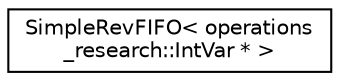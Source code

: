 digraph "Graphical Class Hierarchy"
{
 // LATEX_PDF_SIZE
  edge [fontname="Helvetica",fontsize="10",labelfontname="Helvetica",labelfontsize="10"];
  node [fontname="Helvetica",fontsize="10",shape=record];
  rankdir="LR";
  Node0 [label="SimpleRevFIFO\< operations\l_research::IntVar * \>",height=0.2,width=0.4,color="black", fillcolor="white", style="filled",URL="$classoperations__research_1_1_simple_rev_f_i_f_o.html",tooltip=" "];
}
